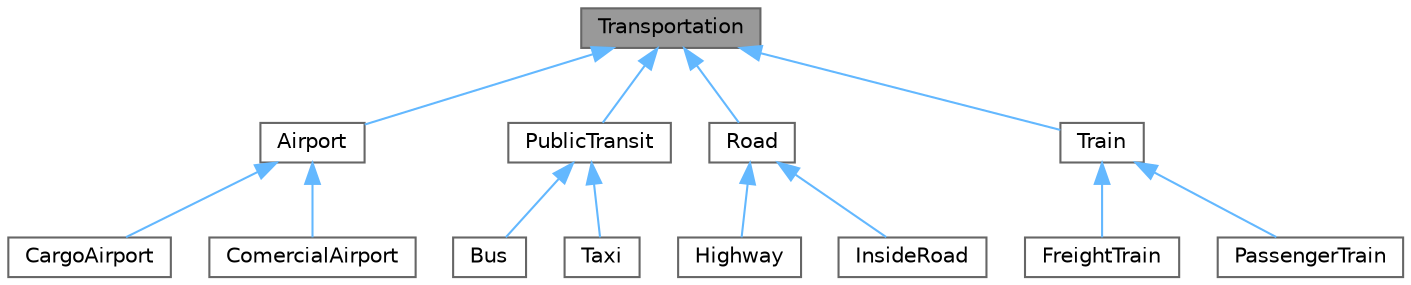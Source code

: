 digraph "Transportation"
{
 // LATEX_PDF_SIZE
  bgcolor="transparent";
  edge [fontname=Helvetica,fontsize=10,labelfontname=Helvetica,labelfontsize=10];
  node [fontname=Helvetica,fontsize=10,shape=box,height=0.2,width=0.4];
  Node1 [id="Node000001",label="Transportation",height=0.2,width=0.4,color="gray40", fillcolor="grey60", style="filled", fontcolor="black",tooltip="Manages traffic flow states and types of transportation."];
  Node1 -> Node2 [id="edge1_Node000001_Node000002",dir="back",color="steelblue1",style="solid",tooltip=" "];
  Node2 [id="Node000002",label="Airport",height=0.2,width=0.4,color="gray40", fillcolor="white", style="filled",URL="$classAirport.html",tooltip="Represents an airport as a type of transportation."];
  Node2 -> Node3 [id="edge2_Node000002_Node000003",dir="back",color="steelblue1",style="solid",tooltip=" "];
  Node3 [id="Node000003",label="CargoAirport",height=0.2,width=0.4,color="gray40", fillcolor="white", style="filled",URL="$classCargoAirport.html",tooltip="Represents a cargo airport."];
  Node2 -> Node4 [id="edge3_Node000002_Node000004",dir="back",color="steelblue1",style="solid",tooltip=" "];
  Node4 [id="Node000004",label="ComercialAirport",height=0.2,width=0.4,color="gray40", fillcolor="white", style="filled",URL="$classComercialAirport.html",tooltip="Represents a commercial airport."];
  Node1 -> Node5 [id="edge4_Node000001_Node000005",dir="back",color="steelblue1",style="solid",tooltip=" "];
  Node5 [id="Node000005",label="PublicTransit",height=0.2,width=0.4,color="gray40", fillcolor="white", style="filled",URL="$classPublicTransit.html",tooltip="A class representing public transit transportation."];
  Node5 -> Node6 [id="edge5_Node000005_Node000006",dir="back",color="steelblue1",style="solid",tooltip=" "];
  Node6 [id="Node000006",label="Bus",height=0.2,width=0.4,color="gray40", fillcolor="white", style="filled",URL="$classBus.html",tooltip="Represents a bus in the public transit system."];
  Node5 -> Node7 [id="edge6_Node000005_Node000007",dir="back",color="steelblue1",style="solid",tooltip=" "];
  Node7 [id="Node000007",label="Taxi",height=0.2,width=0.4,color="gray40", fillcolor="white", style="filled",URL="$classTaxi.html",tooltip="A class representing a taxi in a public transit system."];
  Node1 -> Node8 [id="edge7_Node000001_Node000008",dir="back",color="steelblue1",style="solid",tooltip=" "];
  Node8 [id="Node000008",label="Road",height=0.2,width=0.4,color="gray40", fillcolor="white", style="filled",URL="$classRoad.html",tooltip="A class representing a road as a type of transportation."];
  Node8 -> Node9 [id="edge8_Node000008_Node000009",dir="back",color="steelblue1",style="solid",tooltip=" "];
  Node9 [id="Node000009",label="Highway",height=0.2,width=0.4,color="gray40", fillcolor="white", style="filled",URL="$classHighway.html",tooltip="Represents a highway with a speed limit."];
  Node8 -> Node10 [id="edge9_Node000008_Node000010",dir="back",color="steelblue1",style="solid",tooltip=" "];
  Node10 [id="Node000010",label="InsideRoad",height=0.2,width=0.4,color="gray40", fillcolor="white", style="filled",URL="$classInsideRoad.html",tooltip="Represents an inside road that can contain various transportation entities."];
  Node1 -> Node11 [id="edge10_Node000001_Node000011",dir="back",color="steelblue1",style="solid",tooltip=" "];
  Node11 [id="Node000011",label="Train",height=0.2,width=0.4,color="gray40", fillcolor="white", style="filled",URL="$classTrain.html",tooltip="A class representing a train as a mode of transportation."];
  Node11 -> Node12 [id="edge11_Node000011_Node000012",dir="back",color="steelblue1",style="solid",tooltip=" "];
  Node12 [id="Node000012",label="FreightTrain",height=0.2,width=0.4,color="gray40", fillcolor="white", style="filled",URL="$classFreightTrain.html",tooltip="A class representing a freight train."];
  Node11 -> Node13 [id="edge12_Node000011_Node000013",dir="back",color="steelblue1",style="solid",tooltip=" "];
  Node13 [id="Node000013",label="PassengerTrain",height=0.2,width=0.4,color="gray40", fillcolor="white", style="filled",URL="$classPassengerTrain.html",tooltip="A class representing a passenger train."];
}
